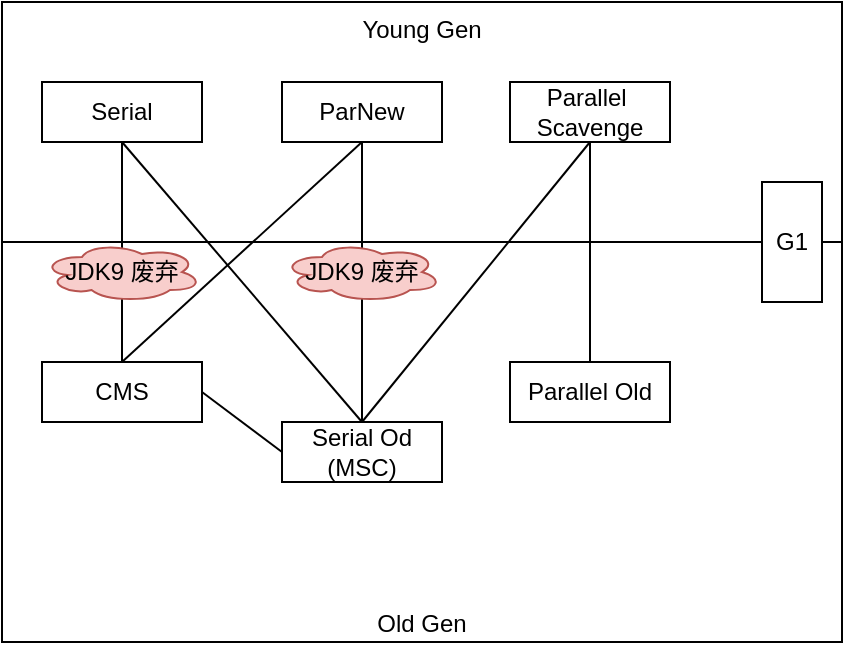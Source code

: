 <mxfile version="23.0.2" type="github">
  <diagram name="第 1 页" id="TcVMhdUaZgo2IDLqIPsH">
    <mxGraphModel dx="724" dy="366" grid="1" gridSize="10" guides="1" tooltips="1" connect="1" arrows="1" fold="1" page="1" pageScale="1" pageWidth="827" pageHeight="1169" math="0" shadow="0">
      <root>
        <mxCell id="0" />
        <mxCell id="1" parent="0" />
        <mxCell id="eU-x9zCq4JkFMWarK86F-1" value="Young Gen" style="rounded=0;whiteSpace=wrap;html=1;verticalAlign=top;" vertex="1" parent="1">
          <mxGeometry x="160" y="120" width="420" height="120" as="geometry" />
        </mxCell>
        <mxCell id="eU-x9zCq4JkFMWarK86F-2" value="Old Gen" style="rounded=0;whiteSpace=wrap;html=1;verticalAlign=bottom;" vertex="1" parent="1">
          <mxGeometry x="160" y="240" width="420" height="200" as="geometry" />
        </mxCell>
        <mxCell id="eU-x9zCq4JkFMWarK86F-3" value="Serial" style="rounded=0;whiteSpace=wrap;html=1;" vertex="1" parent="1">
          <mxGeometry x="180" y="160" width="80" height="30" as="geometry" />
        </mxCell>
        <mxCell id="eU-x9zCq4JkFMWarK86F-4" value="ParNew" style="rounded=0;whiteSpace=wrap;html=1;" vertex="1" parent="1">
          <mxGeometry x="300" y="160" width="80" height="30" as="geometry" />
        </mxCell>
        <mxCell id="eU-x9zCq4JkFMWarK86F-5" value="Parallel&amp;nbsp;&lt;br&gt;Scavenge" style="rounded=0;whiteSpace=wrap;html=1;" vertex="1" parent="1">
          <mxGeometry x="414" y="160" width="80" height="30" as="geometry" />
        </mxCell>
        <mxCell id="eU-x9zCq4JkFMWarK86F-6" value="CMS" style="rounded=0;whiteSpace=wrap;html=1;" vertex="1" parent="1">
          <mxGeometry x="180" y="300" width="80" height="30" as="geometry" />
        </mxCell>
        <mxCell id="eU-x9zCq4JkFMWarK86F-7" value="Serial Od&lt;br&gt;(MSC)" style="rounded=0;whiteSpace=wrap;html=1;" vertex="1" parent="1">
          <mxGeometry x="300" y="330" width="80" height="30" as="geometry" />
        </mxCell>
        <mxCell id="eU-x9zCq4JkFMWarK86F-8" value="Parallel Old" style="rounded=0;whiteSpace=wrap;html=1;" vertex="1" parent="1">
          <mxGeometry x="414" y="300" width="80" height="30" as="geometry" />
        </mxCell>
        <mxCell id="eU-x9zCq4JkFMWarK86F-9" value="G1" style="rounded=0;whiteSpace=wrap;html=1;" vertex="1" parent="1">
          <mxGeometry x="540" y="210" width="30" height="60" as="geometry" />
        </mxCell>
        <mxCell id="eU-x9zCq4JkFMWarK86F-11" value="" style="endArrow=none;html=1;rounded=0;entryX=0.5;entryY=1;entryDx=0;entryDy=0;" edge="1" parent="1" source="eU-x9zCq4JkFMWarK86F-6" target="eU-x9zCq4JkFMWarK86F-3">
          <mxGeometry width="50" height="50" relative="1" as="geometry">
            <mxPoint x="440" y="300" as="sourcePoint" />
            <mxPoint x="490" y="250" as="targetPoint" />
          </mxGeometry>
        </mxCell>
        <mxCell id="eU-x9zCq4JkFMWarK86F-12" value="" style="endArrow=none;html=1;rounded=0;entryX=0.5;entryY=1;entryDx=0;entryDy=0;exitX=0.5;exitY=0;exitDx=0;exitDy=0;" edge="1" parent="1" source="eU-x9zCq4JkFMWarK86F-7" target="eU-x9zCq4JkFMWarK86F-3">
          <mxGeometry width="50" height="50" relative="1" as="geometry">
            <mxPoint x="440" y="300" as="sourcePoint" />
            <mxPoint x="490" y="250" as="targetPoint" />
          </mxGeometry>
        </mxCell>
        <mxCell id="eU-x9zCq4JkFMWarK86F-14" value="" style="endArrow=none;html=1;rounded=0;entryX=1;entryY=0.5;entryDx=0;entryDy=0;exitX=0;exitY=0.5;exitDx=0;exitDy=0;" edge="1" parent="1" source="eU-x9zCq4JkFMWarK86F-7" target="eU-x9zCq4JkFMWarK86F-6">
          <mxGeometry width="50" height="50" relative="1" as="geometry">
            <mxPoint x="440" y="300" as="sourcePoint" />
            <mxPoint x="490" y="250" as="targetPoint" />
          </mxGeometry>
        </mxCell>
        <mxCell id="eU-x9zCq4JkFMWarK86F-15" value="" style="endArrow=none;html=1;rounded=0;entryX=0.5;entryY=1;entryDx=0;entryDy=0;" edge="1" parent="1" target="eU-x9zCq4JkFMWarK86F-4">
          <mxGeometry width="50" height="50" relative="1" as="geometry">
            <mxPoint x="220" y="300" as="sourcePoint" />
            <mxPoint x="490" y="250" as="targetPoint" />
          </mxGeometry>
        </mxCell>
        <mxCell id="eU-x9zCq4JkFMWarK86F-16" value="" style="endArrow=none;html=1;rounded=0;entryX=0.5;entryY=1;entryDx=0;entryDy=0;exitX=0.5;exitY=0;exitDx=0;exitDy=0;" edge="1" parent="1" source="eU-x9zCq4JkFMWarK86F-7" target="eU-x9zCq4JkFMWarK86F-4">
          <mxGeometry width="50" height="50" relative="1" as="geometry">
            <mxPoint x="440" y="300" as="sourcePoint" />
            <mxPoint x="490" y="250" as="targetPoint" />
          </mxGeometry>
        </mxCell>
        <mxCell id="eU-x9zCq4JkFMWarK86F-17" value="" style="endArrow=none;html=1;rounded=0;entryX=0.5;entryY=1;entryDx=0;entryDy=0;exitX=0.5;exitY=0;exitDx=0;exitDy=0;" edge="1" parent="1" source="eU-x9zCq4JkFMWarK86F-7" target="eU-x9zCq4JkFMWarK86F-5">
          <mxGeometry width="50" height="50" relative="1" as="geometry">
            <mxPoint x="440" y="300" as="sourcePoint" />
            <mxPoint x="490" y="250" as="targetPoint" />
          </mxGeometry>
        </mxCell>
        <mxCell id="eU-x9zCq4JkFMWarK86F-18" value="" style="endArrow=none;html=1;rounded=0;entryX=0.5;entryY=1;entryDx=0;entryDy=0;exitX=0.5;exitY=0;exitDx=0;exitDy=0;" edge="1" parent="1" source="eU-x9zCq4JkFMWarK86F-8" target="eU-x9zCq4JkFMWarK86F-5">
          <mxGeometry width="50" height="50" relative="1" as="geometry">
            <mxPoint x="440" y="300" as="sourcePoint" />
            <mxPoint x="490" y="250" as="targetPoint" />
          </mxGeometry>
        </mxCell>
        <mxCell id="eU-x9zCq4JkFMWarK86F-19" value="JDK9 废弃" style="ellipse;shape=cloud;whiteSpace=wrap;html=1;fillColor=#f8cecc;strokeColor=#b85450;" vertex="1" parent="1">
          <mxGeometry x="180" y="240" width="80" height="30" as="geometry" />
        </mxCell>
        <mxCell id="eU-x9zCq4JkFMWarK86F-20" value="JDK9 废弃" style="ellipse;shape=cloud;whiteSpace=wrap;html=1;fillColor=#f8cecc;strokeColor=#b85450;" vertex="1" parent="1">
          <mxGeometry x="300" y="240" width="80" height="30" as="geometry" />
        </mxCell>
      </root>
    </mxGraphModel>
  </diagram>
</mxfile>
